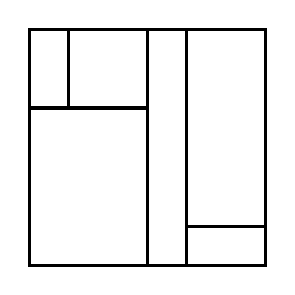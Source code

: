 \begin{tikzpicture}[very thick, scale=.5]
    \draw (0,4) rectangle (1,6);
    \draw (1,4) rectangle (3,6);
    \draw (0,0) rectangle (3,4);
    \draw (3,0) rectangle (4,6);
    \draw (4,1) rectangle (6,6);
    \draw (4,0) rectangle (6,1);
\end{tikzpicture}
